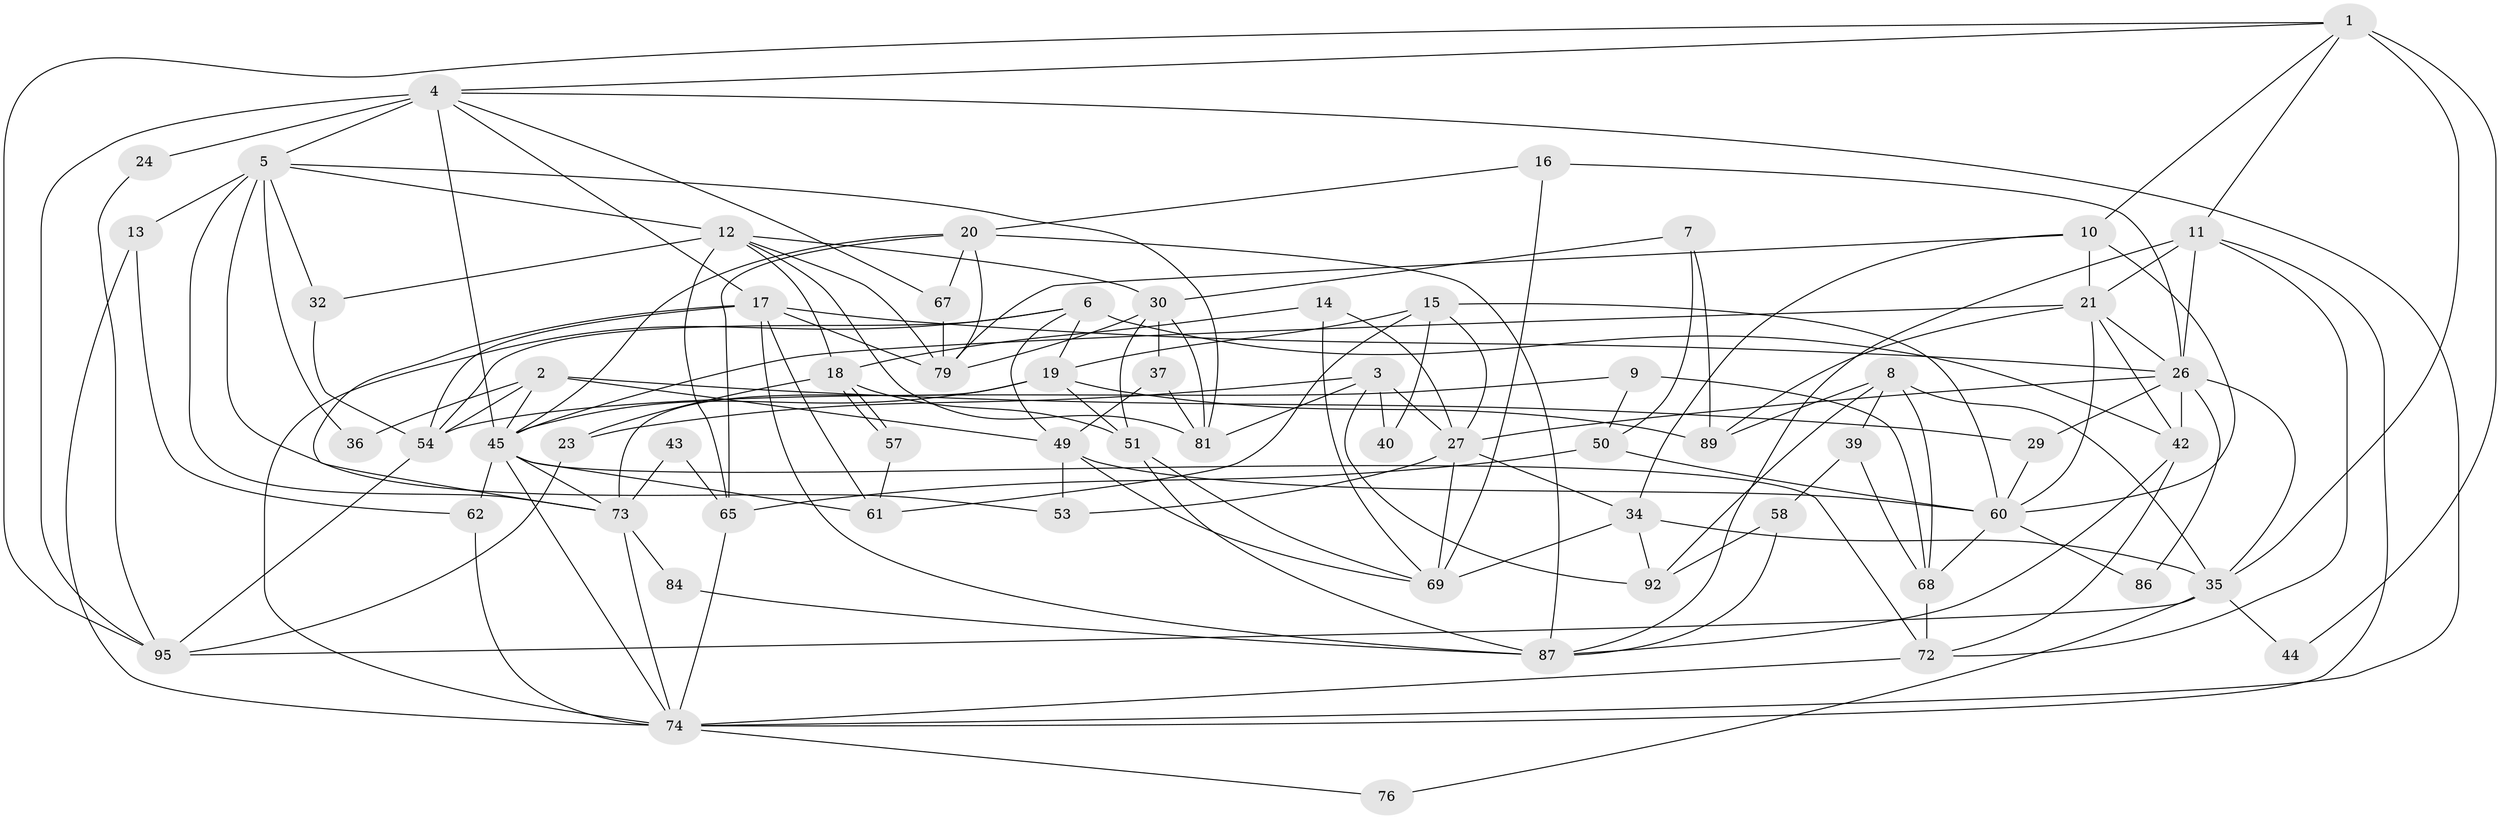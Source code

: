 // original degree distribution, {4: 0.26, 5: 0.22, 3: 0.29, 2: 0.12, 6: 0.05, 7: 0.03, 8: 0.03}
// Generated by graph-tools (version 1.1) at 2025/38/02/21/25 10:38:58]
// undirected, 64 vertices, 155 edges
graph export_dot {
graph [start="1"]
  node [color=gray90,style=filled];
  1 [super="+77"];
  2 [super="+22"];
  3 [super="+28"];
  4 [super="+31"];
  5 [super="+75"];
  6 [super="+94"];
  7;
  8 [super="+97"];
  9 [super="+59"];
  10 [super="+70"];
  11 [super="+48"];
  12 [super="+91"];
  13 [super="+38"];
  14;
  15;
  16;
  17 [super="+41"];
  18 [super="+56"];
  19 [super="+47"];
  20 [super="+46"];
  21 [super="+25"];
  23;
  24;
  26 [super="+63"];
  27 [super="+33"];
  29;
  30 [super="+71"];
  32;
  34;
  35 [super="+85"];
  36;
  37;
  39;
  40;
  42 [super="+93"];
  43;
  44;
  45 [super="+52"];
  49 [super="+55"];
  50 [super="+88"];
  51;
  53;
  54 [super="+80"];
  57;
  58;
  60 [super="+66"];
  61 [super="+64"];
  62;
  65 [super="+82"];
  67;
  68;
  69;
  72 [super="+100"];
  73 [super="+78"];
  74 [super="+98"];
  76;
  79 [super="+83"];
  81 [super="+99"];
  84;
  86;
  87 [super="+90"];
  89;
  92;
  95 [super="+96"];
  1 -- 44;
  1 -- 4;
  1 -- 11;
  1 -- 10;
  1 -- 35;
  1 -- 95;
  2 -- 54;
  2 -- 29;
  2 -- 36;
  2 -- 49;
  2 -- 45;
  3 -- 40 [weight=2];
  3 -- 81;
  3 -- 27;
  3 -- 92;
  3 -- 23;
  4 -- 17;
  4 -- 67;
  4 -- 24;
  4 -- 45;
  4 -- 74;
  4 -- 95;
  4 -- 5;
  5 -- 32;
  5 -- 53;
  5 -- 81;
  5 -- 36;
  5 -- 13 [weight=2];
  5 -- 12;
  5 -- 73;
  6 -- 49;
  6 -- 54;
  6 -- 19;
  6 -- 42 [weight=2];
  6 -- 74;
  7 -- 50;
  7 -- 89;
  7 -- 30;
  8 -- 68;
  8 -- 92;
  8 -- 89;
  8 -- 39;
  8 -- 35;
  9 -- 54;
  9 -- 50;
  9 -- 68;
  10 -- 21;
  10 -- 34;
  10 -- 79;
  10 -- 60;
  11 -- 74;
  11 -- 21 [weight=2];
  11 -- 26;
  11 -- 87;
  11 -- 72;
  12 -- 65 [weight=2];
  12 -- 79;
  12 -- 81;
  12 -- 18;
  12 -- 32;
  12 -- 30;
  13 -- 74;
  13 -- 62;
  14 -- 69;
  14 -- 18;
  14 -- 27;
  15 -- 19;
  15 -- 40;
  15 -- 60;
  15 -- 61;
  15 -- 27;
  16 -- 20;
  16 -- 69;
  16 -- 26;
  17 -- 26;
  17 -- 79;
  17 -- 61;
  17 -- 73;
  17 -- 54;
  17 -- 87;
  18 -- 51;
  18 -- 57;
  18 -- 57;
  18 -- 23;
  19 -- 51;
  19 -- 45;
  19 -- 73;
  19 -- 89;
  20 -- 67;
  20 -- 79;
  20 -- 65;
  20 -- 45;
  20 -- 87;
  21 -- 26;
  21 -- 89;
  21 -- 42;
  21 -- 60;
  21 -- 45;
  23 -- 95;
  24 -- 95;
  26 -- 27;
  26 -- 35;
  26 -- 86;
  26 -- 29;
  26 -- 42;
  27 -- 69 [weight=2];
  27 -- 53;
  27 -- 34;
  29 -- 60;
  30 -- 51;
  30 -- 81;
  30 -- 37;
  30 -- 79;
  32 -- 54;
  34 -- 69;
  34 -- 92;
  34 -- 35;
  35 -- 44;
  35 -- 95;
  35 -- 76;
  37 -- 49;
  37 -- 81;
  39 -- 58;
  39 -- 68;
  42 -- 72;
  42 -- 87;
  43 -- 65;
  43 -- 73;
  45 -- 74;
  45 -- 72;
  45 -- 61;
  45 -- 73;
  45 -- 62;
  49 -- 69;
  49 -- 60 [weight=2];
  49 -- 53;
  50 -- 65;
  50 -- 60 [weight=2];
  51 -- 87;
  51 -- 69;
  54 -- 95;
  57 -- 61;
  58 -- 92;
  58 -- 87;
  60 -- 68;
  60 -- 86;
  62 -- 74;
  65 -- 74;
  67 -- 79;
  68 -- 72;
  72 -- 74;
  73 -- 84;
  73 -- 74;
  74 -- 76;
  84 -- 87;
}
